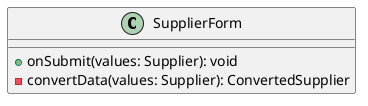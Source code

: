 @startuml

class "SupplierForm" as SupplierForm {
    + {method} onSubmit(values: Supplier): void
    - {method} convertData(values: Supplier): ConvertedSupplier
}

@enduml